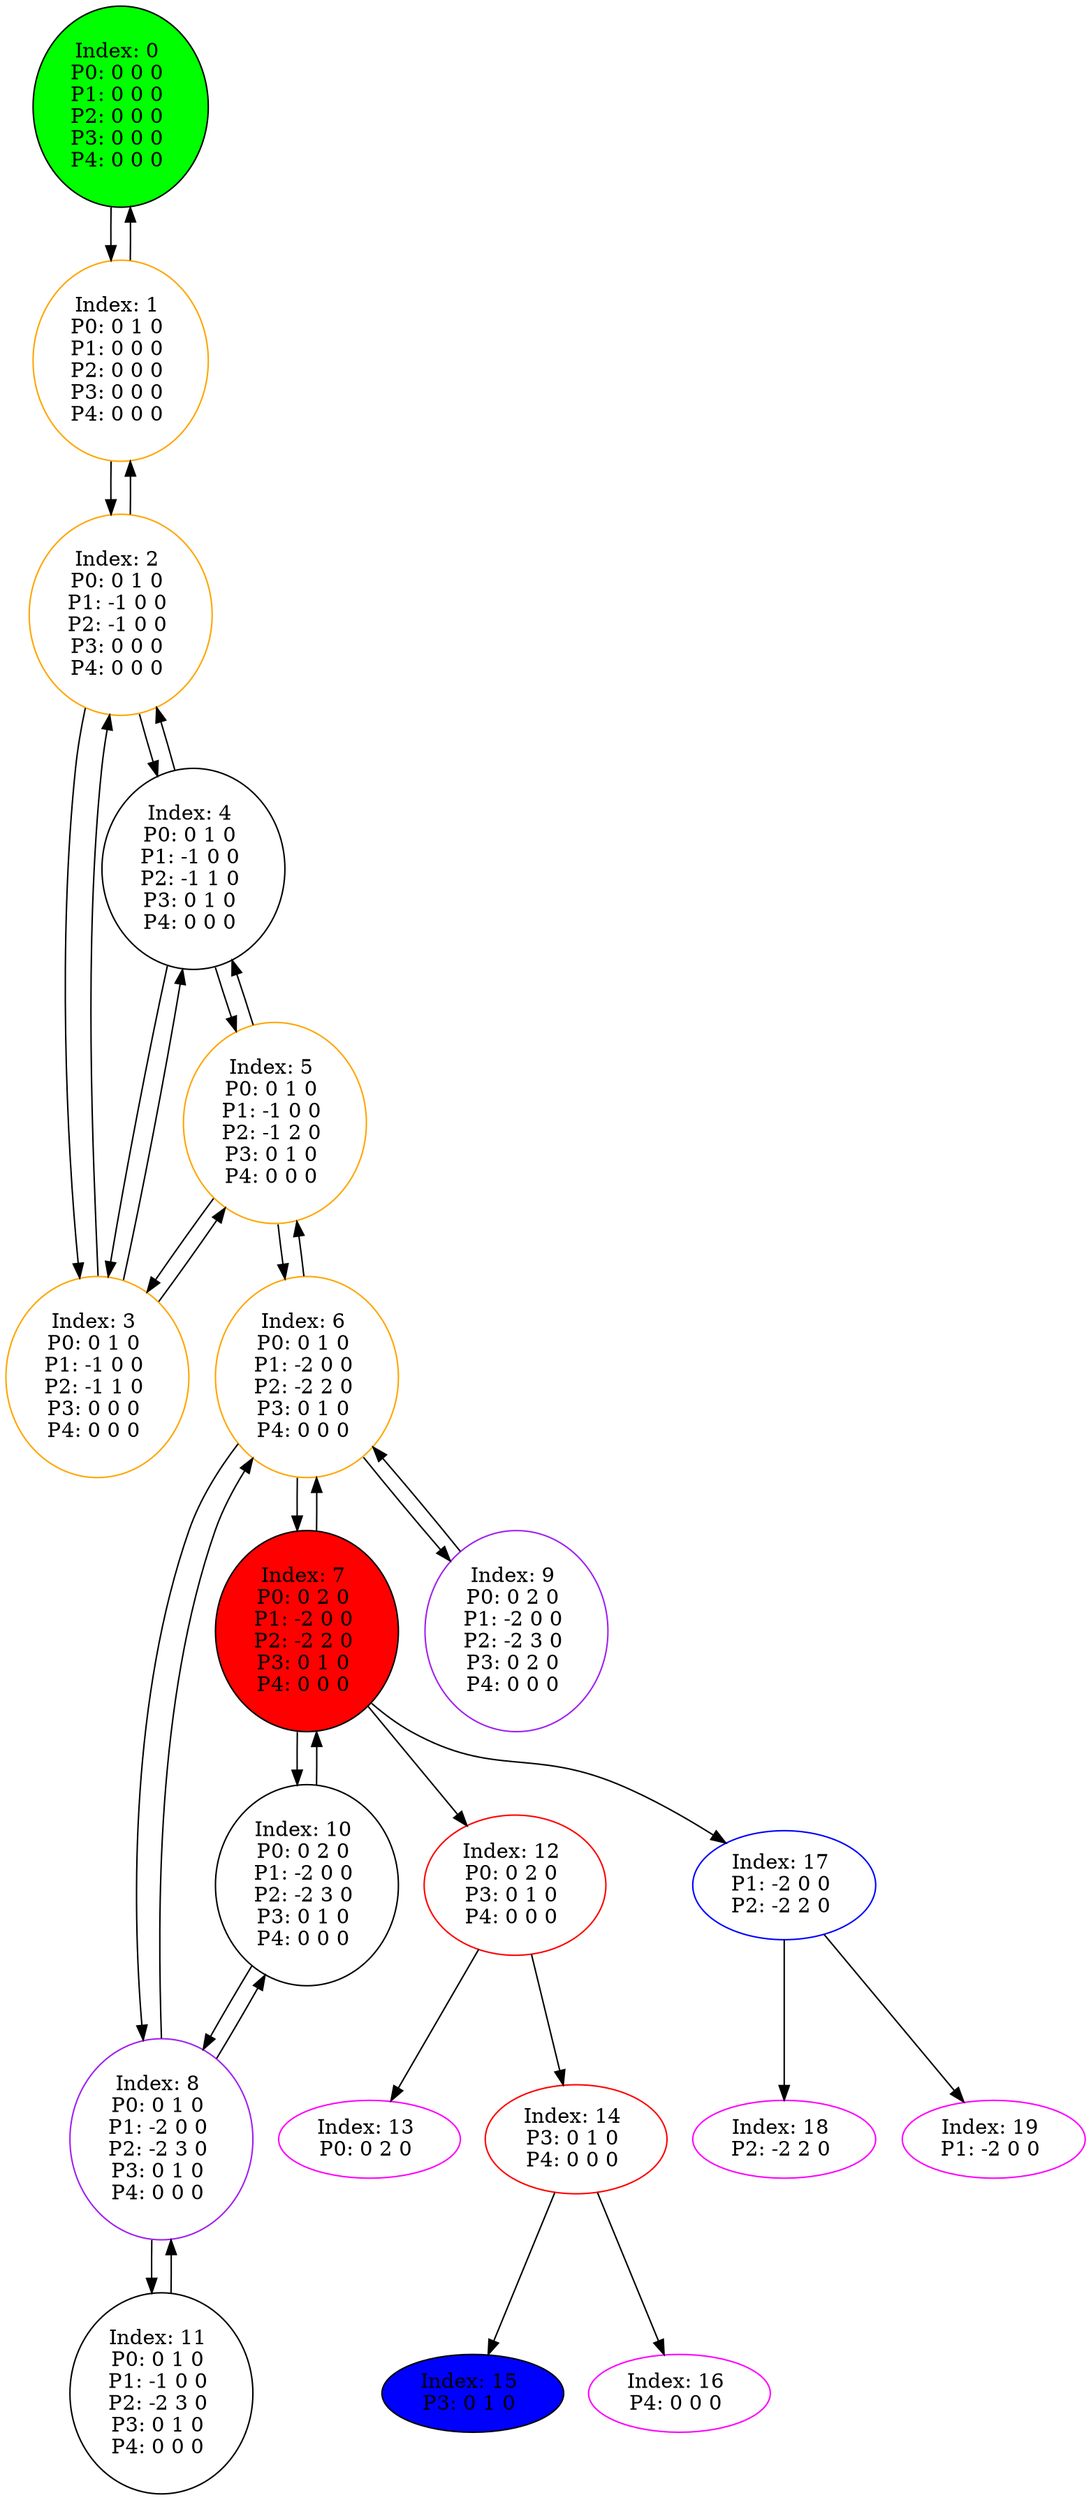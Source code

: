 digraph G {
color = "black"
0[label = "Index: 0 
P0: 0 0 0 
P1: 0 0 0 
P2: 0 0 0 
P3: 0 0 0 
P4: 0 0 0 
", style="filled", fillcolor = "green"]
1[label = "Index: 1 
P0: 0 1 0 
P1: 0 0 0 
P2: 0 0 0 
P3: 0 0 0 
P4: 0 0 0 
", color = "orange"]
2[label = "Index: 2 
P0: 0 1 0 
P1: -1 0 0 
P2: -1 0 0 
P3: 0 0 0 
P4: 0 0 0 
", color = "orange"]
3[label = "Index: 3 
P0: 0 1 0 
P1: -1 0 0 
P2: -1 1 0 
P3: 0 0 0 
P4: 0 0 0 
", color = "orange"]
4[label = "Index: 4 
P0: 0 1 0 
P1: -1 0 0 
P2: -1 1 0 
P3: 0 1 0 
P4: 0 0 0 
"]
5[label = "Index: 5 
P0: 0 1 0 
P1: -1 0 0 
P2: -1 2 0 
P3: 0 1 0 
P4: 0 0 0 
", color = "orange"]
6[label = "Index: 6 
P0: 0 1 0 
P1: -2 0 0 
P2: -2 2 0 
P3: 0 1 0 
P4: 0 0 0 
", color = "orange"]
7[label = "Index: 7 
P0: 0 2 0 
P1: -2 0 0 
P2: -2 2 0 
P3: 0 1 0 
P4: 0 0 0 
", style="filled", fillcolor = "red"]
8[label = "Index: 8 
P0: 0 1 0 
P1: -2 0 0 
P2: -2 3 0 
P3: 0 1 0 
P4: 0 0 0 
", color = "purple"]
9[label = "Index: 9 
P0: 0 2 0 
P1: -2 0 0 
P2: -2 3 0 
P3: 0 2 0 
P4: 0 0 0 
", color = "purple"]
10[label = "Index: 10 
P0: 0 2 0 
P1: -2 0 0 
P2: -2 3 0 
P3: 0 1 0 
P4: 0 0 0 
"]
11[label = "Index: 11 
P0: 0 1 0 
P1: -1 0 0 
P2: -2 3 0 
P3: 0 1 0 
P4: 0 0 0 
"]
12[label = "Index: 12 
P0: 0 2 0 
P3: 0 1 0 
P4: 0 0 0 
", color = "red"]
13[label = "Index: 13 
P0: 0 2 0 
", color = "fuchsia"]
14[label = "Index: 14 
P3: 0 1 0 
P4: 0 0 0 
", color = "red"]
15[label = "Index: 15 
P3: 0 1 0 
", style="filled", fillcolor = "blue"]
16[label = "Index: 16 
P4: 0 0 0 
", color = "fuchsia"]
17[label = "Index: 17 
P1: -2 0 0 
P2: -2 2 0 
", color = "blue"]
18[label = "Index: 18 
P2: -2 2 0 
", color = "fuchsia"]
19[label = "Index: 19 
P1: -2 0 0 
", color = "fuchsia"]
0 -> 1

1 -> 0
1 -> 2

2 -> 1
2 -> 3
2 -> 4

3 -> 2
3 -> 4
3 -> 5

4 -> 2
4 -> 3
4 -> 5

5 -> 3
5 -> 4
5 -> 6

6 -> 5
6 -> 7
6 -> 8
6 -> 9

7 -> 6
7 -> 10
7 -> 12
7 -> 17

8 -> 6
8 -> 10
8 -> 11

9 -> 6

10 -> 7
10 -> 8

11 -> 8

12 -> 14
12 -> 13

14 -> 16
14 -> 15

17 -> 18
17 -> 19

}
